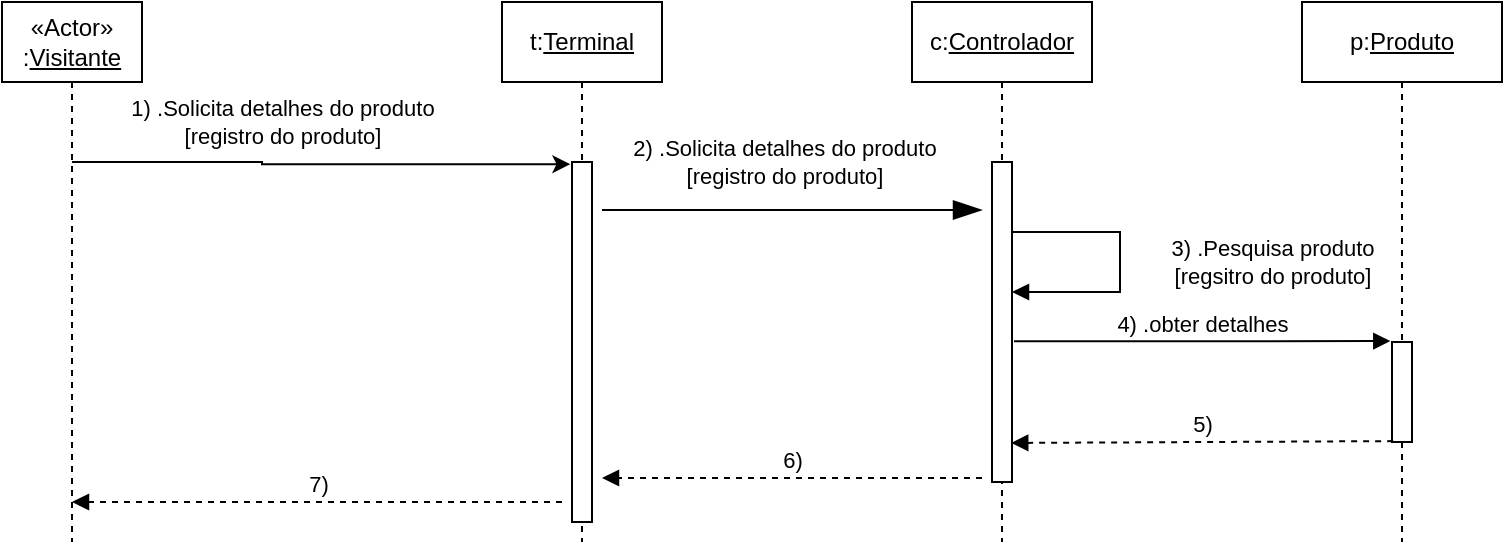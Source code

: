 <mxfile version="20.0.3" type="github">
  <diagram id="eE_6ue5iaBIaWCySbK9c" name="Page-1">
    <mxGraphModel dx="1085" dy="601" grid="1" gridSize="10" guides="1" tooltips="1" connect="1" arrows="1" fold="1" page="1" pageScale="1" pageWidth="1169" pageHeight="827" math="0" shadow="0">
      <root>
        <mxCell id="0" />
        <mxCell id="1" parent="0" />
        <mxCell id="sFC9SjDeFBoFBHvGQgBR-1" value="&lt;div&gt;1) .Solicita detalhes do produto&lt;/div&gt;&lt;div&gt;[registro do produto]&lt;br&gt;&lt;/div&gt;" style="edgeStyle=orthogonalEdgeStyle;rounded=0;orthogonalLoop=1;jettySize=auto;html=1;entryX=-0.08;entryY=0.006;entryDx=0;entryDy=0;entryPerimeter=0;" parent="1" source="sFC9SjDeFBoFBHvGQgBR-2" target="sFC9SjDeFBoFBHvGQgBR-6" edge="1">
          <mxGeometry x="-0.154" y="21" relative="1" as="geometry">
            <Array as="points">
              <mxPoint x="260" y="150" />
            </Array>
            <mxPoint as="offset" />
          </mxGeometry>
        </mxCell>
        <mxCell id="sFC9SjDeFBoFBHvGQgBR-2" value="&lt;div&gt;«Actor»&lt;/div&gt;&lt;div&gt;:&lt;u&gt;Visitante&lt;/u&gt;&lt;/div&gt;" style="shape=umlLifeline;perimeter=lifelinePerimeter;whiteSpace=wrap;html=1;container=1;collapsible=0;recursiveResize=0;outlineConnect=0;" parent="1" vertex="1">
          <mxGeometry x="130" y="70" width="70" height="270" as="geometry" />
        </mxCell>
        <mxCell id="sFC9SjDeFBoFBHvGQgBR-5" value="t:&lt;u&gt;Terminal&lt;/u&gt;" style="shape=umlLifeline;perimeter=lifelinePerimeter;whiteSpace=wrap;html=1;container=1;collapsible=0;recursiveResize=0;outlineConnect=0;" parent="1" vertex="1">
          <mxGeometry x="380" y="70" width="80" height="270" as="geometry" />
        </mxCell>
        <mxCell id="sFC9SjDeFBoFBHvGQgBR-6" value="" style="html=1;points=[];perimeter=orthogonalPerimeter;" parent="sFC9SjDeFBoFBHvGQgBR-5" vertex="1">
          <mxGeometry x="35" y="80" width="10" height="180" as="geometry" />
        </mxCell>
        <mxCell id="71_Q1x2PJ6GsmB_ZL4Tm-1" value="&lt;div&gt;c:&lt;u&gt;Controlador&lt;/u&gt;&lt;/div&gt;" style="shape=umlLifeline;perimeter=lifelinePerimeter;whiteSpace=wrap;html=1;container=1;collapsible=0;recursiveResize=0;outlineConnect=0;" vertex="1" parent="1">
          <mxGeometry x="585" y="70" width="90" height="270" as="geometry" />
        </mxCell>
        <mxCell id="71_Q1x2PJ6GsmB_ZL4Tm-2" value="" style="html=1;points=[];perimeter=orthogonalPerimeter;" vertex="1" parent="71_Q1x2PJ6GsmB_ZL4Tm-1">
          <mxGeometry x="40" y="80" width="10" height="160" as="geometry" />
        </mxCell>
        <mxCell id="71_Q1x2PJ6GsmB_ZL4Tm-5" value="&lt;div&gt;2) .Solicita detalhes do produto&lt;/div&gt;&lt;div&gt;[registro do produto]&lt;/div&gt;" style="endArrow=blockThin;endFill=1;endSize=12;html=1;rounded=0;" edge="1" parent="1">
          <mxGeometry x="-0.042" y="24" width="160" relative="1" as="geometry">
            <mxPoint x="430" y="174" as="sourcePoint" />
            <mxPoint x="620" y="174" as="targetPoint" />
            <mxPoint as="offset" />
          </mxGeometry>
        </mxCell>
        <mxCell id="71_Q1x2PJ6GsmB_ZL4Tm-3" value="&lt;div&gt;3) .Pesquisa produto&lt;/div&gt;&lt;div&gt;[regsitro do produto]&lt;br&gt;&lt;/div&gt;" style="edgeStyle=orthogonalEdgeStyle;rounded=0;orthogonalLoop=1;jettySize=auto;html=1;endArrow=block;endFill=1;" edge="1" parent="1">
          <mxGeometry y="76" relative="1" as="geometry">
            <mxPoint x="635" y="185" as="sourcePoint" />
            <mxPoint x="635" y="215" as="targetPoint" />
            <Array as="points">
              <mxPoint x="635" y="185" />
              <mxPoint x="689" y="185" />
              <mxPoint x="689" y="215" />
            </Array>
            <mxPoint as="offset" />
          </mxGeometry>
        </mxCell>
        <mxCell id="71_Q1x2PJ6GsmB_ZL4Tm-8" value="p:&lt;u&gt;Produto&lt;/u&gt;" style="shape=umlLifeline;perimeter=lifelinePerimeter;whiteSpace=wrap;html=1;container=1;collapsible=0;recursiveResize=0;outlineConnect=0;" vertex="1" parent="1">
          <mxGeometry x="780" y="70" width="100" height="270" as="geometry" />
        </mxCell>
        <mxCell id="71_Q1x2PJ6GsmB_ZL4Tm-11" value="" style="html=1;points=[];perimeter=orthogonalPerimeter;" vertex="1" parent="71_Q1x2PJ6GsmB_ZL4Tm-8">
          <mxGeometry x="45" y="170" width="10" height="50" as="geometry" />
        </mxCell>
        <mxCell id="71_Q1x2PJ6GsmB_ZL4Tm-9" value="4) .obter detalhes" style="html=1;verticalAlign=bottom;endArrow=block;rounded=0;entryX=-0.086;entryY=-0.009;entryDx=0;entryDy=0;entryPerimeter=0;exitX=1.105;exitY=0.56;exitDx=0;exitDy=0;exitPerimeter=0;" edge="1" parent="1" source="71_Q1x2PJ6GsmB_ZL4Tm-2" target="71_Q1x2PJ6GsmB_ZL4Tm-11">
          <mxGeometry width="80" relative="1" as="geometry">
            <mxPoint x="640" y="240" as="sourcePoint" />
            <mxPoint x="880" y="240" as="targetPoint" />
          </mxGeometry>
        </mxCell>
        <mxCell id="71_Q1x2PJ6GsmB_ZL4Tm-10" value="5)" style="html=1;verticalAlign=bottom;endArrow=block;rounded=0;dashed=1;exitX=0.057;exitY=0.991;exitDx=0;exitDy=0;exitPerimeter=0;entryX=0.962;entryY=0.878;entryDx=0;entryDy=0;entryPerimeter=0;" edge="1" parent="1" source="71_Q1x2PJ6GsmB_ZL4Tm-11" target="71_Q1x2PJ6GsmB_ZL4Tm-2">
          <mxGeometry width="80" relative="1" as="geometry">
            <mxPoint x="880" y="290" as="sourcePoint" />
            <mxPoint x="640" y="290" as="targetPoint" />
          </mxGeometry>
        </mxCell>
        <mxCell id="71_Q1x2PJ6GsmB_ZL4Tm-14" value="6)" style="html=1;verticalAlign=bottom;endArrow=block;rounded=0;dashed=1;" edge="1" parent="1">
          <mxGeometry width="80" relative="1" as="geometry">
            <mxPoint x="620" y="308" as="sourcePoint" />
            <mxPoint x="430" y="308" as="targetPoint" />
          </mxGeometry>
        </mxCell>
        <mxCell id="71_Q1x2PJ6GsmB_ZL4Tm-15" value="7)" style="html=1;verticalAlign=bottom;endArrow=block;rounded=0;dashed=1;" edge="1" parent="1">
          <mxGeometry width="80" relative="1" as="geometry">
            <mxPoint x="410" y="320" as="sourcePoint" />
            <mxPoint x="165" y="320" as="targetPoint" />
          </mxGeometry>
        </mxCell>
      </root>
    </mxGraphModel>
  </diagram>
</mxfile>
